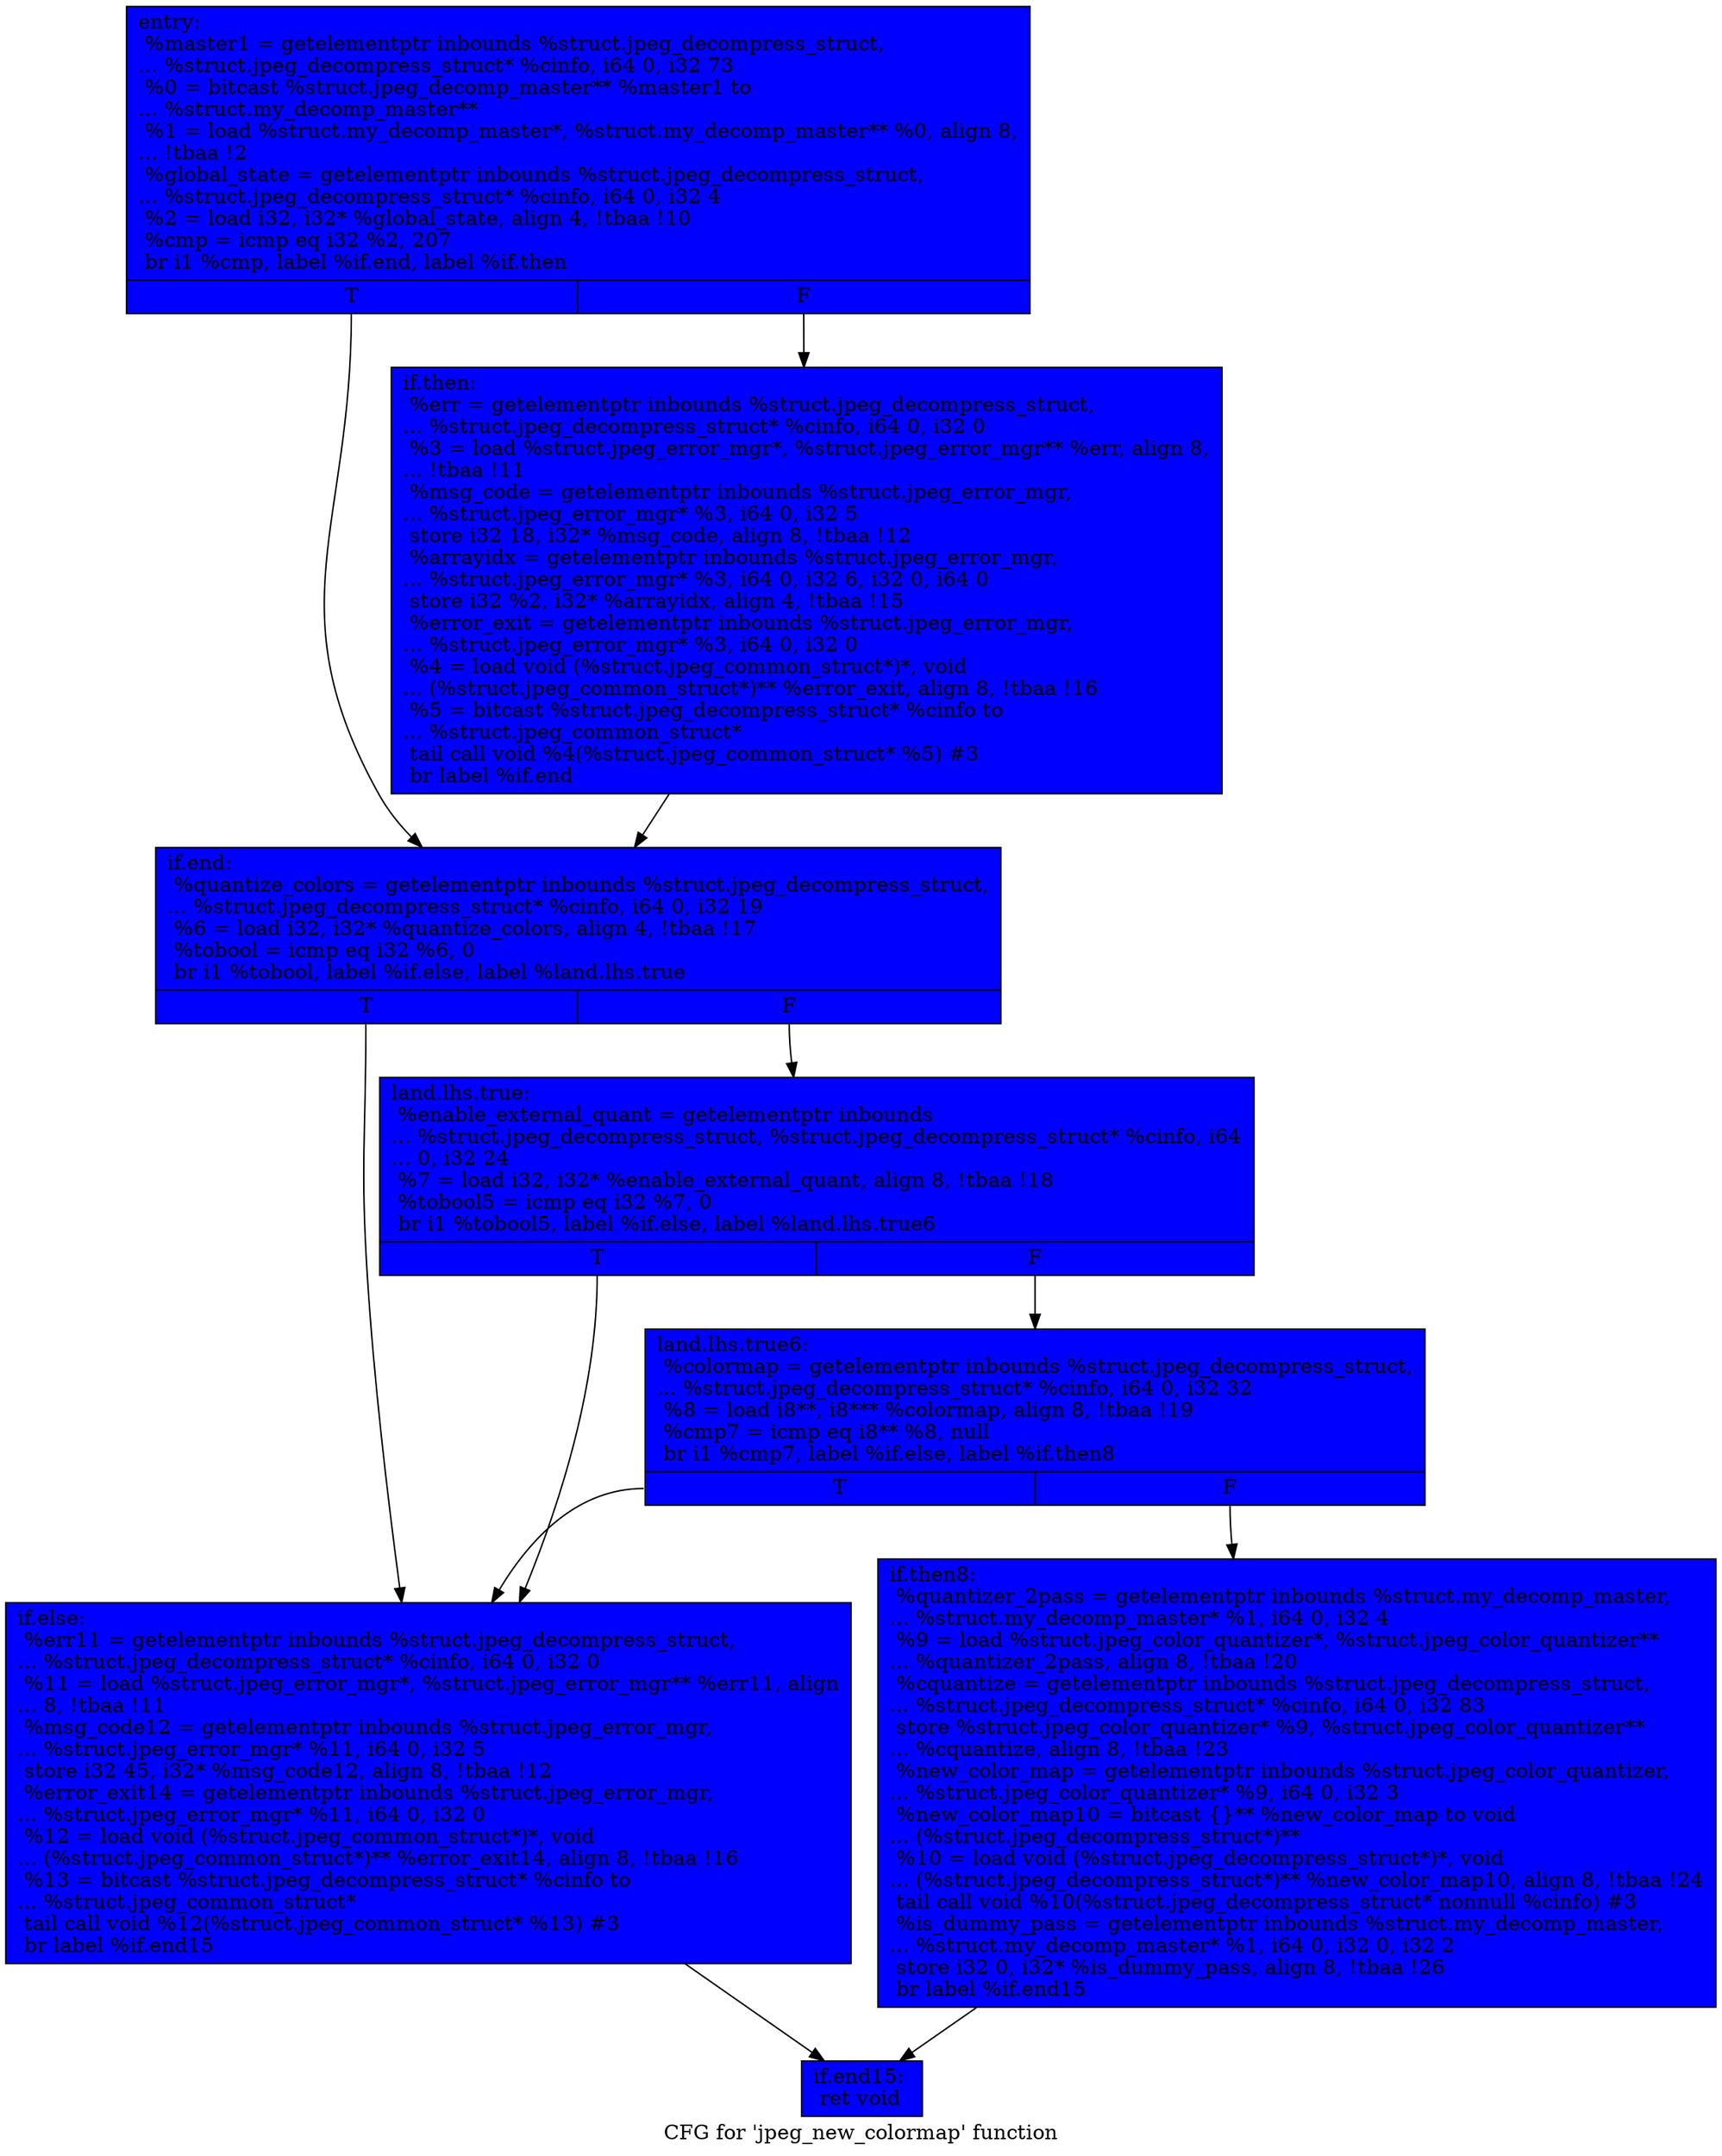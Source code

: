 digraph "CFG for 'jpeg_new_colormap' function" {
	label="CFG for 'jpeg_new_colormap' function";

	Node0x610e1c0 [shape=record, style = filled, fillcolor = blue, label="{entry:\l  %master1 = getelementptr inbounds %struct.jpeg_decompress_struct,\l... %struct.jpeg_decompress_struct* %cinfo, i64 0, i32 73\l  %0 = bitcast %struct.jpeg_decomp_master** %master1 to\l... %struct.my_decomp_master**\l  %1 = load %struct.my_decomp_master*, %struct.my_decomp_master** %0, align 8,\l... !tbaa !2\l  %global_state = getelementptr inbounds %struct.jpeg_decompress_struct,\l... %struct.jpeg_decompress_struct* %cinfo, i64 0, i32 4\l  %2 = load i32, i32* %global_state, align 4, !tbaa !10\l  %cmp = icmp eq i32 %2, 207\l  br i1 %cmp, label %if.end, label %if.then\l|{<s0>T|<s1>F}}"];
	Node0x610e1c0:s0 -> Node0x610f040;
	Node0x610e1c0:s1 -> Node0x610f110;
	Node0x610f110 [shape=record, style = filled, fillcolor = blue, label="{if.then:                                          \l  %err = getelementptr inbounds %struct.jpeg_decompress_struct,\l... %struct.jpeg_decompress_struct* %cinfo, i64 0, i32 0\l  %3 = load %struct.jpeg_error_mgr*, %struct.jpeg_error_mgr** %err, align 8,\l... !tbaa !11\l  %msg_code = getelementptr inbounds %struct.jpeg_error_mgr,\l... %struct.jpeg_error_mgr* %3, i64 0, i32 5\l  store i32 18, i32* %msg_code, align 8, !tbaa !12\l  %arrayidx = getelementptr inbounds %struct.jpeg_error_mgr,\l... %struct.jpeg_error_mgr* %3, i64 0, i32 6, i32 0, i64 0\l  store i32 %2, i32* %arrayidx, align 4, !tbaa !15\l  %error_exit = getelementptr inbounds %struct.jpeg_error_mgr,\l... %struct.jpeg_error_mgr* %3, i64 0, i32 0\l  %4 = load void (%struct.jpeg_common_struct*)*, void\l... (%struct.jpeg_common_struct*)** %error_exit, align 8, !tbaa !16\l  %5 = bitcast %struct.jpeg_decompress_struct* %cinfo to\l... %struct.jpeg_common_struct*\l  tail call void %4(%struct.jpeg_common_struct* %5) #3\l  br label %if.end\l}"];
	Node0x610f110 -> Node0x610f040;
	Node0x610f040 [shape=record, style = filled, fillcolor = blue, label="{if.end:                                           \l  %quantize_colors = getelementptr inbounds %struct.jpeg_decompress_struct,\l... %struct.jpeg_decompress_struct* %cinfo, i64 0, i32 19\l  %6 = load i32, i32* %quantize_colors, align 4, !tbaa !17\l  %tobool = icmp eq i32 %6, 0\l  br i1 %tobool, label %if.else, label %land.lhs.true\l|{<s0>T|<s1>F}}"];
	Node0x610f040:s0 -> Node0x610d6a0;
	Node0x610f040:s1 -> Node0x6111a40;
	Node0x6111a40 [shape=record, style = filled, fillcolor = blue, label="{land.lhs.true:                                    \l  %enable_external_quant = getelementptr inbounds\l... %struct.jpeg_decompress_struct, %struct.jpeg_decompress_struct* %cinfo, i64\l... 0, i32 24\l  %7 = load i32, i32* %enable_external_quant, align 8, !tbaa !18\l  %tobool5 = icmp eq i32 %7, 0\l  br i1 %tobool5, label %if.else, label %land.lhs.true6\l|{<s0>T|<s1>F}}"];
	Node0x6111a40:s0 -> Node0x610d6a0;
	Node0x6111a40:s1 -> Node0x6111ef0;
	Node0x6111ef0 [shape=record, style = filled, fillcolor = blue, label="{land.lhs.true6:                                   \l  %colormap = getelementptr inbounds %struct.jpeg_decompress_struct,\l... %struct.jpeg_decompress_struct* %cinfo, i64 0, i32 32\l  %8 = load i8**, i8*** %colormap, align 8, !tbaa !19\l  %cmp7 = icmp eq i8** %8, null\l  br i1 %cmp7, label %if.else, label %if.then8\l|{<s0>T|<s1>F}}"];
	Node0x6111ef0:s0 -> Node0x610d6a0;
	Node0x6111ef0:s1 -> Node0x6112760;
	Node0x6112760 [shape=record, style = filled, fillcolor = blue, label="{if.then8:                                         \l  %quantizer_2pass = getelementptr inbounds %struct.my_decomp_master,\l... %struct.my_decomp_master* %1, i64 0, i32 4\l  %9 = load %struct.jpeg_color_quantizer*, %struct.jpeg_color_quantizer**\l... %quantizer_2pass, align 8, !tbaa !20\l  %cquantize = getelementptr inbounds %struct.jpeg_decompress_struct,\l... %struct.jpeg_decompress_struct* %cinfo, i64 0, i32 83\l  store %struct.jpeg_color_quantizer* %9, %struct.jpeg_color_quantizer**\l... %cquantize, align 8, !tbaa !23\l  %new_color_map = getelementptr inbounds %struct.jpeg_color_quantizer,\l... %struct.jpeg_color_quantizer* %9, i64 0, i32 3\l  %new_color_map10 = bitcast \{\}** %new_color_map to void\l... (%struct.jpeg_decompress_struct*)**\l  %10 = load void (%struct.jpeg_decompress_struct*)*, void\l... (%struct.jpeg_decompress_struct*)** %new_color_map10, align 8, !tbaa !24\l  tail call void %10(%struct.jpeg_decompress_struct* nonnull %cinfo) #3\l  %is_dummy_pass = getelementptr inbounds %struct.my_decomp_master,\l... %struct.my_decomp_master* %1, i64 0, i32 0, i32 2\l  store i32 0, i32* %is_dummy_pass, align 8, !tbaa !26\l  br label %if.end15\l}"];
	Node0x6112760 -> Node0x6113620;
	Node0x610d6a0 [shape=record, style = filled, fillcolor = blue, label="{if.else:                                          \l  %err11 = getelementptr inbounds %struct.jpeg_decompress_struct,\l... %struct.jpeg_decompress_struct* %cinfo, i64 0, i32 0\l  %11 = load %struct.jpeg_error_mgr*, %struct.jpeg_error_mgr** %err11, align\l... 8, !tbaa !11\l  %msg_code12 = getelementptr inbounds %struct.jpeg_error_mgr,\l... %struct.jpeg_error_mgr* %11, i64 0, i32 5\l  store i32 45, i32* %msg_code12, align 8, !tbaa !12\l  %error_exit14 = getelementptr inbounds %struct.jpeg_error_mgr,\l... %struct.jpeg_error_mgr* %11, i64 0, i32 0\l  %12 = load void (%struct.jpeg_common_struct*)*, void\l... (%struct.jpeg_common_struct*)** %error_exit14, align 8, !tbaa !16\l  %13 = bitcast %struct.jpeg_decompress_struct* %cinfo to\l... %struct.jpeg_common_struct*\l  tail call void %12(%struct.jpeg_common_struct* %13) #3\l  br label %if.end15\l}"];
	Node0x610d6a0 -> Node0x6113620;
	Node0x6113620 [shape=record, style = filled, fillcolor = blue, label="{if.end15:                                         \l  ret void\l}"];
}
